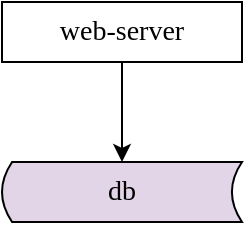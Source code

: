 <mxfile version="12.9.9" type="device" pages="5"><diagram id="r6xCIaAu9Udbj7KtY3U5" name="最早架构的样子"><mxGraphModel dx="1072" dy="792" grid="1" gridSize="10" guides="1" tooltips="1" connect="1" arrows="1" fold="1" page="1" pageScale="1" pageWidth="827" pageHeight="1169" math="0" shadow="0"><root><mxCell id="0"/><mxCell id="1" parent="0"/><mxCell id="JErSAXSmk01pQy6uXNID-3" style="edgeStyle=orthogonalEdgeStyle;rounded=0;orthogonalLoop=1;jettySize=auto;html=1;exitX=0.5;exitY=1;exitDx=0;exitDy=0;fontFamily=Verdana;fontSize=14;" edge="1" parent="1" source="JErSAXSmk01pQy6uXNID-1" target="JErSAXSmk01pQy6uXNID-2"><mxGeometry relative="1" as="geometry"/></mxCell><mxCell id="JErSAXSmk01pQy6uXNID-1" value="web-server" style="rounded=0;whiteSpace=wrap;html=1;fontFamily=Verdana;fontSize=14;" vertex="1" parent="1"><mxGeometry x="350" y="380" width="120" height="30" as="geometry"/></mxCell><mxCell id="JErSAXSmk01pQy6uXNID-2" value="db" style="shape=dataStorage;whiteSpace=wrap;html=1;fontFamily=Verdana;fontSize=14;size=0.042;fillColor=#e1d5e7;strokeColor=#000000;" vertex="1" parent="1"><mxGeometry x="350" y="460" width="120" height="30" as="geometry"/></mxCell></root></mxGraphModel></diagram><diagram id="sY97kC8e7lk9b2kphlwQ" name="于是，架构演进了"><mxGraphModel dx="1072" dy="792" grid="1" gridSize="10" guides="1" tooltips="1" connect="1" arrows="1" fold="1" page="1" pageScale="1" pageWidth="827" pageHeight="1169" math="0" shadow="0"><root><mxCell id="B-p_BysRQFqopkN6bfaT-0"/><mxCell id="B-p_BysRQFqopkN6bfaT-1" parent="B-p_BysRQFqopkN6bfaT-0"/><mxCell id="pU_-VA15NmbgirzDlRP0-0" style="edgeStyle=orthogonalEdgeStyle;rounded=0;orthogonalLoop=1;jettySize=auto;html=1;exitX=0.5;exitY=1;exitDx=0;exitDy=0;fontFamily=Verdana;fontSize=14;" edge="1" parent="B-p_BysRQFqopkN6bfaT-1" source="pU_-VA15NmbgirzDlRP0-1" target="pU_-VA15NmbgirzDlRP0-2"><mxGeometry relative="1" as="geometry"/></mxCell><mxCell id="pU_-VA15NmbgirzDlRP0-1" value="web-server" style="rounded=0;whiteSpace=wrap;html=1;fontFamily=Verdana;fontSize=14;" vertex="1" parent="B-p_BysRQFqopkN6bfaT-1"><mxGeometry x="120" y="310" width="120" height="30" as="geometry"/></mxCell><mxCell id="pU_-VA15NmbgirzDlRP0-2" value="db" style="shape=dataStorage;whiteSpace=wrap;html=1;fontFamily=Verdana;fontSize=14;size=0.042;fillColor=#e1d5e7;strokeColor=#000000;" vertex="1" parent="B-p_BysRQFqopkN6bfaT-1"><mxGeometry x="120" y="390" width="120" height="30" as="geometry"/></mxCell><mxCell id="pU_-VA15NmbgirzDlRP0-3" style="edgeStyle=orthogonalEdgeStyle;rounded=0;orthogonalLoop=1;jettySize=auto;html=1;exitX=0.5;exitY=1;exitDx=0;exitDy=0;fontFamily=Verdana;fontSize=14;" edge="1" parent="B-p_BysRQFqopkN6bfaT-1" source="pU_-VA15NmbgirzDlRP0-4" target="pU_-VA15NmbgirzDlRP0-5"><mxGeometry relative="1" as="geometry"/></mxCell><mxCell id="pU_-VA15NmbgirzDlRP0-4" value="web-server" style="rounded=0;whiteSpace=wrap;html=1;fontFamily=Verdana;fontSize=14;verticalAlign=top;" vertex="1" parent="B-p_BysRQFqopkN6bfaT-1"><mxGeometry x="380" y="280" width="120" height="60" as="geometry"/></mxCell><mxCell id="pU_-VA15NmbgirzDlRP0-5" value="db" style="shape=dataStorage;whiteSpace=wrap;html=1;fontFamily=Verdana;fontSize=14;size=0.042;fillColor=#e1d5e7;strokeColor=#000000;" vertex="1" parent="B-p_BysRQFqopkN6bfaT-1"><mxGeometry x="380" y="390" width="120" height="30" as="geometry"/></mxCell><mxCell id="pU_-VA15NmbgirzDlRP0-6" value="DAO" style="rounded=0;whiteSpace=wrap;html=1;strokeColor=#000000;fontFamily=Verdana;fontSize=14;" vertex="1" parent="B-p_BysRQFqopkN6bfaT-1"><mxGeometry x="405" y="310" width="70" height="30" as="geometry"/></mxCell><mxCell id="pU_-VA15NmbgirzDlRP0-8" value="" style="html=1;shadow=0;dashed=0;align=center;verticalAlign=middle;shape=mxgraph.arrows2.arrow;dy=0.5;dx=12;notch=0;strokeColor=#000000;fontFamily=Verdana;fontSize=14;" vertex="1" parent="B-p_BysRQFqopkN6bfaT-1"><mxGeometry x="260" y="360" width="100" height="20" as="geometry"/></mxCell></root></mxGraphModel></diagram><diagram id="vIljzKdmLMesochYlyRv" name="架构变成了这个样子"><mxGraphModel dx="1072" dy="792" grid="1" gridSize="10" guides="1" tooltips="1" connect="1" arrows="1" fold="1" page="1" pageScale="1" pageWidth="827" pageHeight="1169" math="0" shadow="0"><root><mxCell id="Xe-YODg_IxkKTYoVTMJv-0"/><mxCell id="Xe-YODg_IxkKTYoVTMJv-1" parent="Xe-YODg_IxkKTYoVTMJv-0"/><mxCell id="ik83EgHeQ3fhzYSwp7kf-7" value="" style="rounded=0;whiteSpace=wrap;html=1;strokeColor=#000000;fontFamily=Verdana;fontSize=14;" vertex="1" parent="Xe-YODg_IxkKTYoVTMJv-1"><mxGeometry x="244" y="380" width="340" height="80" as="geometry"/></mxCell><mxCell id="ik83EgHeQ3fhzYSwp7kf-1" value="" style="rounded=0;whiteSpace=wrap;html=1;fontFamily=Verdana;fontSize=14;" vertex="1" parent="Xe-YODg_IxkKTYoVTMJv-1"><mxGeometry x="289" y="200" width="250" height="60" as="geometry"/></mxCell><mxCell id="ik83EgHeQ3fhzYSwp7kf-2" value="db-01" style="shape=dataStorage;whiteSpace=wrap;html=1;fontFamily=Verdana;fontSize=14;size=0.042;fillColor=#e1d5e7;strokeColor=#000000;" vertex="1" parent="Xe-YODg_IxkKTYoVTMJv-1"><mxGeometry x="254" y="390" width="100" height="30" as="geometry"/></mxCell><mxCell id="ik83EgHeQ3fhzYSwp7kf-3" value="db-02" style="shape=dataStorage;whiteSpace=wrap;html=1;fontFamily=Verdana;fontSize=14;size=0.042;fillColor=#e1d5e7;strokeColor=#000000;" vertex="1" parent="Xe-YODg_IxkKTYoVTMJv-1"><mxGeometry x="254" y="420" width="100" height="30" as="geometry"/></mxCell><mxCell id="ik83EgHeQ3fhzYSwp7kf-4" value="mc" style="shape=dataStorage;whiteSpace=wrap;html=1;fontFamily=Verdana;fontSize=14;size=0.042;fillColor=#e1d5e7;strokeColor=#000000;" vertex="1" parent="Xe-YODg_IxkKTYoVTMJv-1"><mxGeometry x="364" y="390" width="100" height="30" as="geometry"/></mxCell><mxCell id="ik83EgHeQ3fhzYSwp7kf-5" value="redis" style="shape=dataStorage;whiteSpace=wrap;html=1;fontFamily=Verdana;fontSize=14;size=0.042;fillColor=#e1d5e7;strokeColor=#000000;" vertex="1" parent="Xe-YODg_IxkKTYoVTMJv-1"><mxGeometry x="474" y="390" width="100" height="30" as="geometry"/></mxCell><mxCell id="ik83EgHeQ3fhzYSwp7kf-8" value="DAO" style="rounded=0;whiteSpace=wrap;html=1;strokeColor=#000000;fontFamily=Verdana;fontSize=14;" vertex="1" parent="Xe-YODg_IxkKTYoVTMJv-1"><mxGeometry x="298" y="230" width="50" height="30" as="geometry"/></mxCell><mxCell id="ik83EgHeQ3fhzYSwp7kf-12" style="edgeStyle=orthogonalEdgeStyle;rounded=0;orthogonalLoop=1;jettySize=auto;html=1;entryX=0.5;entryY=0;entryDx=0;entryDy=0;fontFamily=Verdana;fontSize=14;exitX=0.5;exitY=1;exitDx=0;exitDy=0;" edge="1" parent="Xe-YODg_IxkKTYoVTMJv-1" source="ik83EgHeQ3fhzYSwp7kf-1" target="ik83EgHeQ3fhzYSwp7kf-7"><mxGeometry relative="1" as="geometry"><mxPoint x="424" y="260" as="sourcePoint"/></mxGeometry></mxCell><mxCell id="ik83EgHeQ3fhzYSwp7kf-9" value="mc-client" style="rounded=0;whiteSpace=wrap;html=1;strokeColor=#000000;fontFamily=Verdana;fontSize=14;" vertex="1" parent="Xe-YODg_IxkKTYoVTMJv-1"><mxGeometry x="348" y="230" width="80" height="30" as="geometry"/></mxCell><mxCell id="ik83EgHeQ3fhzYSwp7kf-10" value="redis-client" style="rounded=0;whiteSpace=wrap;html=1;strokeColor=#000000;fontFamily=Verdana;fontSize=14;" vertex="1" parent="Xe-YODg_IxkKTYoVTMJv-1"><mxGeometry x="428" y="230" width="100" height="30" as="geometry"/></mxCell><mxCell id="ik83EgHeQ3fhzYSwp7kf-11" value="垂直业务2：web-server" style="text;html=1;strokeColor=none;fillColor=none;align=center;verticalAlign=middle;whiteSpace=wrap;rounded=0;fontFamily=Verdana;fontSize=14;" vertex="1" parent="Xe-YODg_IxkKTYoVTMJv-1"><mxGeometry x="344" y="205" width="160" height="20" as="geometry"/></mxCell><mxCell id="ik83EgHeQ3fhzYSwp7kf-18" style="edgeStyle=orthogonalEdgeStyle;rounded=0;orthogonalLoop=1;jettySize=auto;html=1;exitX=0.5;exitY=1;exitDx=0;exitDy=0;entryX=1;entryY=0.5;entryDx=0;entryDy=0;fontFamily=Verdana;fontSize=14;" edge="1" parent="Xe-YODg_IxkKTYoVTMJv-1" source="ik83EgHeQ3fhzYSwp7kf-13" target="ik83EgHeQ3fhzYSwp7kf-7"><mxGeometry relative="1" as="geometry"/></mxCell><mxCell id="ik83EgHeQ3fhzYSwp7kf-13" value="" style="rounded=0;whiteSpace=wrap;html=1;fontFamily=Verdana;fontSize=14;" vertex="1" parent="Xe-YODg_IxkKTYoVTMJv-1"><mxGeometry x="494" y="290" width="250" height="60" as="geometry"/></mxCell><mxCell id="ik83EgHeQ3fhzYSwp7kf-14" value="DAO" style="rounded=0;whiteSpace=wrap;html=1;strokeColor=#000000;fontFamily=Verdana;fontSize=14;" vertex="1" parent="Xe-YODg_IxkKTYoVTMJv-1"><mxGeometry x="504" y="320" width="50" height="30" as="geometry"/></mxCell><mxCell id="ik83EgHeQ3fhzYSwp7kf-15" value="mc-client" style="rounded=0;whiteSpace=wrap;html=1;strokeColor=#000000;fontFamily=Verdana;fontSize=14;" vertex="1" parent="Xe-YODg_IxkKTYoVTMJv-1"><mxGeometry x="554" y="320" width="80" height="30" as="geometry"/></mxCell><mxCell id="ik83EgHeQ3fhzYSwp7kf-16" value="redis-client" style="rounded=0;whiteSpace=wrap;html=1;strokeColor=#000000;fontFamily=Verdana;fontSize=14;" vertex="1" parent="Xe-YODg_IxkKTYoVTMJv-1"><mxGeometry x="634" y="320" width="100" height="30" as="geometry"/></mxCell><mxCell id="ik83EgHeQ3fhzYSwp7kf-17" value="垂直业务3：web-server" style="text;html=1;strokeColor=none;fillColor=none;align=center;verticalAlign=middle;whiteSpace=wrap;rounded=0;fontFamily=Verdana;fontSize=14;" vertex="1" parent="Xe-YODg_IxkKTYoVTMJv-1"><mxGeometry x="539" y="295" width="160" height="20" as="geometry"/></mxCell><mxCell id="ik83EgHeQ3fhzYSwp7kf-24" style="edgeStyle=orthogonalEdgeStyle;rounded=0;orthogonalLoop=1;jettySize=auto;html=1;exitX=0.5;exitY=1;exitDx=0;exitDy=0;entryX=0;entryY=0.5;entryDx=0;entryDy=0;fontFamily=Verdana;fontSize=14;" edge="1" parent="Xe-YODg_IxkKTYoVTMJv-1" source="ik83EgHeQ3fhzYSwp7kf-19" target="ik83EgHeQ3fhzYSwp7kf-7"><mxGeometry relative="1" as="geometry"/></mxCell><mxCell id="ik83EgHeQ3fhzYSwp7kf-19" value="" style="rounded=0;whiteSpace=wrap;html=1;fontFamily=Verdana;fontSize=14;" vertex="1" parent="Xe-YODg_IxkKTYoVTMJv-1"><mxGeometry x="84" y="290" width="250" height="60" as="geometry"/></mxCell><mxCell id="ik83EgHeQ3fhzYSwp7kf-20" value="DAO" style="rounded=0;whiteSpace=wrap;html=1;strokeColor=#000000;fontFamily=Verdana;fontSize=14;" vertex="1" parent="Xe-YODg_IxkKTYoVTMJv-1"><mxGeometry x="94" y="320" width="50" height="30" as="geometry"/></mxCell><mxCell id="ik83EgHeQ3fhzYSwp7kf-21" value="mc-client" style="rounded=0;whiteSpace=wrap;html=1;strokeColor=#000000;fontFamily=Verdana;fontSize=14;" vertex="1" parent="Xe-YODg_IxkKTYoVTMJv-1"><mxGeometry x="144" y="320" width="80" height="30" as="geometry"/></mxCell><mxCell id="ik83EgHeQ3fhzYSwp7kf-22" value="redis-client" style="rounded=0;whiteSpace=wrap;html=1;strokeColor=#000000;fontFamily=Verdana;fontSize=14;" vertex="1" parent="Xe-YODg_IxkKTYoVTMJv-1"><mxGeometry x="224" y="320" width="100" height="30" as="geometry"/></mxCell><mxCell id="ik83EgHeQ3fhzYSwp7kf-23" value="垂直业务1：web-server" style="text;html=1;strokeColor=none;fillColor=none;align=center;verticalAlign=middle;whiteSpace=wrap;rounded=0;fontFamily=Verdana;fontSize=14;" vertex="1" parent="Xe-YODg_IxkKTYoVTMJv-1"><mxGeometry x="129" y="295" width="160" height="20" as="geometry"/></mxCell><mxCell id="ik83EgHeQ3fhzYSwp7kf-25" value="下游：缓存&lt;br&gt;数据库水平切分" style="strokeWidth=1;html=1;shape=mxgraph.flowchart.annotation_1;align=left;pointerEvents=1;fontFamily=Verdana;fontSize=14;" vertex="1" parent="Xe-YODg_IxkKTYoVTMJv-1"><mxGeometry x="644" y="430" width="50" height="50" as="geometry"/></mxCell><mxCell id="ik83EgHeQ3fhzYSwp7kf-26" value="" style="endArrow=none;html=1;fontFamily=Verdana;fontSize=14;entryX=0;entryY=0.5;entryDx=0;entryDy=0;entryPerimeter=0;exitX=1;exitY=0.5;exitDx=0;exitDy=0;" edge="1" parent="Xe-YODg_IxkKTYoVTMJv-1" source="ik83EgHeQ3fhzYSwp7kf-7" target="ik83EgHeQ3fhzYSwp7kf-25"><mxGeometry width="50" height="50" relative="1" as="geometry"><mxPoint x="504" y="430" as="sourcePoint"/><mxPoint x="554" y="380" as="targetPoint"/></mxGeometry></mxCell><mxCell id="ik83EgHeQ3fhzYSwp7kf-27" value="上游：业务垂直拆分" style="strokeWidth=1;html=1;shape=mxgraph.flowchart.annotation_1;align=left;pointerEvents=1;fontFamily=Verdana;fontSize=14;" vertex="1" parent="Xe-YODg_IxkKTYoVTMJv-1"><mxGeometry x="594" y="212.5" width="50" height="35" as="geometry"/></mxCell><mxCell id="ik83EgHeQ3fhzYSwp7kf-28" value="" style="endArrow=none;html=1;fontFamily=Verdana;fontSize=14;entryX=0;entryY=0.5;entryDx=0;entryDy=0;entryPerimeter=0;exitX=1;exitY=0.5;exitDx=0;exitDy=0;" edge="1" parent="Xe-YODg_IxkKTYoVTMJv-1" source="ik83EgHeQ3fhzYSwp7kf-1" target="ik83EgHeQ3fhzYSwp7kf-27"><mxGeometry width="50" height="50" relative="1" as="geometry"><mxPoint x="504" y="430" as="sourcePoint"/><mxPoint x="554" y="380" as="targetPoint"/></mxGeometry></mxCell></root></mxGraphModel></diagram><diagram id="8awPLwl8R1_b2W817m-L" name="提高“获取与处理数据”效率"><mxGraphModel dx="1072" dy="792" grid="1" gridSize="10" guides="1" tooltips="1" connect="1" arrows="1" fold="1" page="1" pageScale="1" pageWidth="827" pageHeight="1169" math="0" shadow="0"><root><mxCell id="UnrIFF7fK8cmfvjhf5aI-0"/><mxCell id="UnrIFF7fK8cmfvjhf5aI-1" parent="UnrIFF7fK8cmfvjhf5aI-0"/><mxCell id="_sQ631MKcAcCk1Oso8pr-0" value="" style="rounded=0;whiteSpace=wrap;html=1;strokeColor=#000000;fontFamily=Verdana;fontSize=14;" vertex="1" parent="UnrIFF7fK8cmfvjhf5aI-1"><mxGeometry x="244" y="380" width="340" height="80" as="geometry"/></mxCell><mxCell id="_sQ631MKcAcCk1Oso8pr-1" value="" style="rounded=0;whiteSpace=wrap;html=1;fontFamily=Verdana;fontSize=14;" vertex="1" parent="UnrIFF7fK8cmfvjhf5aI-1"><mxGeometry x="289" y="250" width="250" height="60" as="geometry"/></mxCell><mxCell id="_sQ631MKcAcCk1Oso8pr-2" value="db-01" style="shape=dataStorage;whiteSpace=wrap;html=1;fontFamily=Verdana;fontSize=14;size=0.042;fillColor=#e1d5e7;strokeColor=#000000;" vertex="1" parent="UnrIFF7fK8cmfvjhf5aI-1"><mxGeometry x="254" y="390" width="100" height="30" as="geometry"/></mxCell><mxCell id="_sQ631MKcAcCk1Oso8pr-3" value="db-02" style="shape=dataStorage;whiteSpace=wrap;html=1;fontFamily=Verdana;fontSize=14;size=0.042;fillColor=#e1d5e7;strokeColor=#000000;" vertex="1" parent="UnrIFF7fK8cmfvjhf5aI-1"><mxGeometry x="254" y="420" width="100" height="30" as="geometry"/></mxCell><mxCell id="_sQ631MKcAcCk1Oso8pr-4" value="mc" style="shape=dataStorage;whiteSpace=wrap;html=1;fontFamily=Verdana;fontSize=14;size=0.042;fillColor=#e1d5e7;strokeColor=#000000;" vertex="1" parent="UnrIFF7fK8cmfvjhf5aI-1"><mxGeometry x="364" y="390" width="100" height="30" as="geometry"/></mxCell><mxCell id="_sQ631MKcAcCk1Oso8pr-5" value="redis" style="shape=dataStorage;whiteSpace=wrap;html=1;fontFamily=Verdana;fontSize=14;size=0.042;fillColor=#e1d5e7;strokeColor=#000000;" vertex="1" parent="UnrIFF7fK8cmfvjhf5aI-1"><mxGeometry x="474" y="390" width="100" height="30" as="geometry"/></mxCell><mxCell id="_sQ631MKcAcCk1Oso8pr-6" value="DAO" style="rounded=0;whiteSpace=wrap;html=1;strokeColor=#000000;fontFamily=Verdana;fontSize=14;" vertex="1" parent="UnrIFF7fK8cmfvjhf5aI-1"><mxGeometry x="298" y="280" width="50" height="30" as="geometry"/></mxCell><mxCell id="_sQ631MKcAcCk1Oso8pr-7" style="edgeStyle=orthogonalEdgeStyle;rounded=0;orthogonalLoop=1;jettySize=auto;html=1;entryX=0.5;entryY=0;entryDx=0;entryDy=0;fontFamily=Verdana;fontSize=14;exitX=0.5;exitY=1;exitDx=0;exitDy=0;" edge="1" parent="UnrIFF7fK8cmfvjhf5aI-1" source="_sQ631MKcAcCk1Oso8pr-1" target="_sQ631MKcAcCk1Oso8pr-0"><mxGeometry relative="1" as="geometry"><mxPoint x="424" y="260" as="sourcePoint"/></mxGeometry></mxCell><mxCell id="_sQ631MKcAcCk1Oso8pr-8" value="mc-client" style="rounded=0;whiteSpace=wrap;html=1;strokeColor=#000000;fontFamily=Verdana;fontSize=14;" vertex="1" parent="UnrIFF7fK8cmfvjhf5aI-1"><mxGeometry x="348" y="280" width="80" height="30" as="geometry"/></mxCell><mxCell id="_sQ631MKcAcCk1Oso8pr-9" value="redis-client" style="rounded=0;whiteSpace=wrap;html=1;strokeColor=#000000;fontFamily=Verdana;fontSize=14;" vertex="1" parent="UnrIFF7fK8cmfvjhf5aI-1"><mxGeometry x="428" y="280" width="100" height="30" as="geometry"/></mxCell><mxCell id="_sQ631MKcAcCk1Oso8pr-10" value="service" style="text;html=1;strokeColor=none;fillColor=none;align=center;verticalAlign=middle;whiteSpace=wrap;rounded=0;fontFamily=Verdana;fontSize=14;" vertex="1" parent="UnrIFF7fK8cmfvjhf5aI-1"><mxGeometry x="344" y="255" width="160" height="20" as="geometry"/></mxCell><mxCell id="gkX2Mhd0hgJasgf6vP6N-4" style="edgeStyle=none;rounded=0;orthogonalLoop=1;jettySize=auto;html=1;exitX=0.5;exitY=1;exitDx=0;exitDy=0;entryX=0.5;entryY=0;entryDx=0;entryDy=0;fontFamily=Verdana;fontSize=14;" edge="1" parent="UnrIFF7fK8cmfvjhf5aI-1" source="_sQ631MKcAcCk1Oso8pr-27" target="_sQ631MKcAcCk1Oso8pr-1"><mxGeometry relative="1" as="geometry"/></mxCell><mxCell id="_sQ631MKcAcCk1Oso8pr-27" value="&lt;span&gt;垂直业务1：&lt;br&gt;web-server1&lt;/span&gt;" style="rounded=0;whiteSpace=wrap;html=1;strokeColor=#000000;strokeWidth=1;fontFamily=Verdana;fontSize=14;" vertex="1" parent="UnrIFF7fK8cmfvjhf5aI-1"><mxGeometry x="200" y="130" width="120" height="60" as="geometry"/></mxCell><mxCell id="gkX2Mhd0hgJasgf6vP6N-2" style="edgeStyle=orthogonalEdgeStyle;rounded=0;orthogonalLoop=1;jettySize=auto;html=1;exitX=0.5;exitY=1;exitDx=0;exitDy=0;entryX=0.5;entryY=0;entryDx=0;entryDy=0;fontFamily=Verdana;fontSize=14;" edge="1" parent="UnrIFF7fK8cmfvjhf5aI-1" source="gkX2Mhd0hgJasgf6vP6N-0" target="_sQ631MKcAcCk1Oso8pr-1"><mxGeometry relative="1" as="geometry"/></mxCell><mxCell id="gkX2Mhd0hgJasgf6vP6N-0" value="&lt;span&gt;垂直业务2：&lt;br&gt;web-server2&lt;/span&gt;" style="rounded=0;whiteSpace=wrap;html=1;strokeColor=#000000;strokeWidth=1;fontFamily=Verdana;fontSize=14;" vertex="1" parent="UnrIFF7fK8cmfvjhf5aI-1"><mxGeometry x="354" y="130" width="120" height="60" as="geometry"/></mxCell><mxCell id="gkX2Mhd0hgJasgf6vP6N-3" style="rounded=0;orthogonalLoop=1;jettySize=auto;html=1;exitX=0.5;exitY=1;exitDx=0;exitDy=0;entryX=0.5;entryY=0;entryDx=0;entryDy=0;fontFamily=Verdana;fontSize=14;" edge="1" parent="UnrIFF7fK8cmfvjhf5aI-1" source="gkX2Mhd0hgJasgf6vP6N-1" target="_sQ631MKcAcCk1Oso8pr-1"><mxGeometry relative="1" as="geometry"/></mxCell><mxCell id="gkX2Mhd0hgJasgf6vP6N-1" value="&lt;span&gt;垂直业务3：&lt;br&gt;web-server3&lt;/span&gt;" style="rounded=0;whiteSpace=wrap;html=1;strokeColor=#000000;strokeWidth=1;fontFamily=Verdana;fontSize=14;" vertex="1" parent="UnrIFF7fK8cmfvjhf5aI-1"><mxGeometry x="504" y="130" width="120" height="60" as="geometry"/></mxCell><mxCell id="gkX2Mhd0hgJasgf6vP6N-5" value="RPC" style="text;html=1;strokeColor=none;fillColor=#ffffff;align=center;verticalAlign=middle;whiteSpace=wrap;rounded=0;fontFamily=Verdana;fontSize=14;" vertex="1" parent="UnrIFF7fK8cmfvjhf5aI-1"><mxGeometry x="394" y="210" width="40" height="20" as="geometry"/></mxCell></root></mxGraphModel></diagram><diagram id="WwCJUNCGULDtWtJBwYMf" name="于是，架构又演进了"><mxGraphModel dx="1072" dy="792" grid="1" gridSize="10" guides="1" tooltips="1" connect="1" arrows="1" fold="1" page="1" pageScale="1" pageWidth="827" pageHeight="1169" math="0" shadow="0"><root><mxCell id="dGi8gfassZ5umZksRX1J-0"/><mxCell id="dGi8gfassZ5umZksRX1J-1" parent="dGi8gfassZ5umZksRX1J-0"/><mxCell id="RhOTMbxbbqwofSYynUeM-0" style="edgeStyle=orthogonalEdgeStyle;rounded=0;orthogonalLoop=1;jettySize=auto;html=1;exitX=0.5;exitY=1;exitDx=0;exitDy=0;fontFamily=Verdana;fontSize=14;" edge="1" parent="dGi8gfassZ5umZksRX1J-1" source="RhOTMbxbbqwofSYynUeM-1" target="RhOTMbxbbqwofSYynUeM-2"><mxGeometry relative="1" as="geometry"/></mxCell><mxCell id="RhOTMbxbbqwofSYynUeM-1" value="service" style="rounded=0;whiteSpace=wrap;html=1;fontFamily=Verdana;fontSize=14;verticalAlign=top;" vertex="1" parent="dGi8gfassZ5umZksRX1J-1"><mxGeometry x="380" y="360" width="120" height="60" as="geometry"/></mxCell><mxCell id="RhOTMbxbbqwofSYynUeM-2" value="db" style="shape=dataStorage;whiteSpace=wrap;html=1;fontFamily=Verdana;fontSize=14;size=0.042;fillColor=#e1d5e7;strokeColor=#000000;" vertex="1" parent="dGi8gfassZ5umZksRX1J-1"><mxGeometry x="380" y="470" width="120" height="30" as="geometry"/></mxCell><mxCell id="RhOTMbxbbqwofSYynUeM-3" value="DAO" style="rounded=0;whiteSpace=wrap;html=1;strokeColor=#000000;fontFamily=Verdana;fontSize=14;" vertex="1" parent="dGi8gfassZ5umZksRX1J-1"><mxGeometry x="405" y="390" width="70" height="30" as="geometry"/></mxCell><mxCell id="RJj3MpBchUftwrFepngr-0" value="" style="html=1;shadow=0;dashed=0;align=center;verticalAlign=middle;shape=mxgraph.arrows2.arrow;dy=0.5;dx=12;notch=0;strokeColor=#000000;fontFamily=Verdana;fontSize=14;" vertex="1" parent="dGi8gfassZ5umZksRX1J-1"><mxGeometry x="260" y="360" width="100" height="20" as="geometry"/></mxCell><mxCell id="RJj3MpBchUftwrFepngr-1" style="edgeStyle=orthogonalEdgeStyle;rounded=0;orthogonalLoop=1;jettySize=auto;html=1;exitX=0.5;exitY=1;exitDx=0;exitDy=0;fontFamily=Verdana;fontSize=14;" edge="1" parent="dGi8gfassZ5umZksRX1J-1" source="RJj3MpBchUftwrFepngr-2" target="RJj3MpBchUftwrFepngr-3"><mxGeometry relative="1" as="geometry"/></mxCell><mxCell id="RJj3MpBchUftwrFepngr-2" value="web-server" style="rounded=0;whiteSpace=wrap;html=1;fontFamily=Verdana;fontSize=14;verticalAlign=top;" vertex="1" parent="dGi8gfassZ5umZksRX1J-1"><mxGeometry x="100" y="280" width="120" height="60" as="geometry"/></mxCell><mxCell id="RJj3MpBchUftwrFepngr-3" value="db" style="shape=dataStorage;whiteSpace=wrap;html=1;fontFamily=Verdana;fontSize=14;size=0.042;fillColor=#e1d5e7;strokeColor=#000000;" vertex="1" parent="dGi8gfassZ5umZksRX1J-1"><mxGeometry x="100" y="390" width="120" height="30" as="geometry"/></mxCell><mxCell id="RJj3MpBchUftwrFepngr-4" value="DAO" style="rounded=0;whiteSpace=wrap;html=1;strokeColor=#000000;fontFamily=Verdana;fontSize=14;" vertex="1" parent="dGi8gfassZ5umZksRX1J-1"><mxGeometry x="125" y="310" width="70" height="30" as="geometry"/></mxCell><mxCell id="RJj3MpBchUftwrFepngr-6" style="edgeStyle=none;rounded=0;orthogonalLoop=1;jettySize=auto;html=1;exitX=0.5;exitY=1;exitDx=0;exitDy=0;entryX=0.5;entryY=0;entryDx=0;entryDy=0;fontFamily=Verdana;fontSize=14;" edge="1" parent="dGi8gfassZ5umZksRX1J-1" source="RJj3MpBchUftwrFepngr-5" target="RhOTMbxbbqwofSYynUeM-1"><mxGeometry relative="1" as="geometry"/></mxCell><mxCell id="RJj3MpBchUftwrFepngr-5" value="web-server" style="rounded=0;whiteSpace=wrap;html=1;strokeColor=#000000;strokeWidth=1;fillColor=#ffffff;fontFamily=Verdana;fontSize=14;" vertex="1" parent="dGi8gfassZ5umZksRX1J-1"><mxGeometry x="380" y="280" width="120" height="30" as="geometry"/></mxCell></root></mxGraphModel></diagram></mxfile>